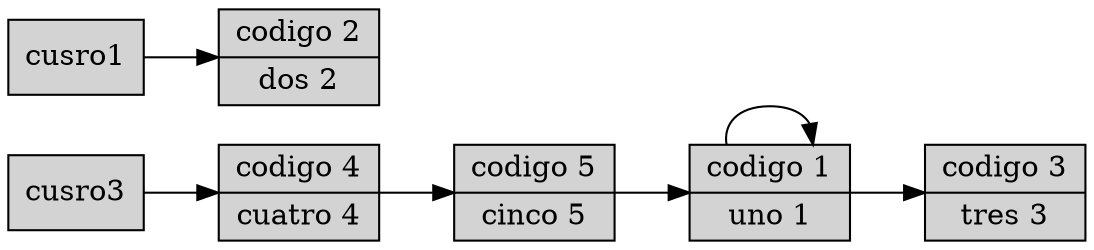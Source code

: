 
digraph dibujo {
	rankdir=LR;
	node[shape=record, style=filled];
	curso1[label = "codigo 1 | uno 1"];
	curso2[label = "codigo 2 | dos 2"];
	curso3[label = "codigo 3 | tres 3"];
	curso4[label = "codigo 4 | cuatro 4"];
	curso5[label = "codigo 5 | cinco 5"];

	curso1 -> curso1;
	cusro1 -> curso2;
	curso1 -> curso3;
	cusro3 -> curso4;
	curso4 -> curso5;
	curso5 -> curso1;
	
}